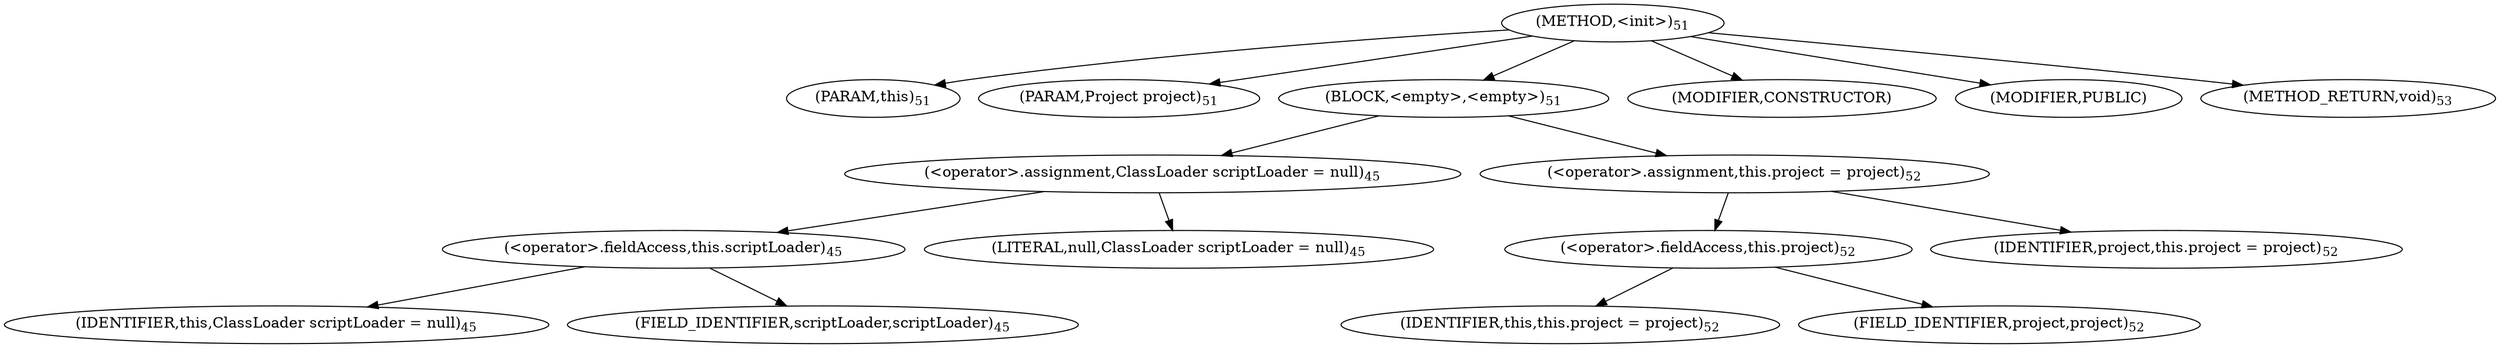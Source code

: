 digraph "&lt;init&gt;" {  
"64" [label = <(METHOD,&lt;init&gt;)<SUB>51</SUB>> ]
"4" [label = <(PARAM,this)<SUB>51</SUB>> ]
"65" [label = <(PARAM,Project project)<SUB>51</SUB>> ]
"66" [label = <(BLOCK,&lt;empty&gt;,&lt;empty&gt;)<SUB>51</SUB>> ]
"67" [label = <(&lt;operator&gt;.assignment,ClassLoader scriptLoader = null)<SUB>45</SUB>> ]
"68" [label = <(&lt;operator&gt;.fieldAccess,this.scriptLoader)<SUB>45</SUB>> ]
"69" [label = <(IDENTIFIER,this,ClassLoader scriptLoader = null)<SUB>45</SUB>> ]
"70" [label = <(FIELD_IDENTIFIER,scriptLoader,scriptLoader)<SUB>45</SUB>> ]
"71" [label = <(LITERAL,null,ClassLoader scriptLoader = null)<SUB>45</SUB>> ]
"72" [label = <(&lt;operator&gt;.assignment,this.project = project)<SUB>52</SUB>> ]
"73" [label = <(&lt;operator&gt;.fieldAccess,this.project)<SUB>52</SUB>> ]
"3" [label = <(IDENTIFIER,this,this.project = project)<SUB>52</SUB>> ]
"74" [label = <(FIELD_IDENTIFIER,project,project)<SUB>52</SUB>> ]
"75" [label = <(IDENTIFIER,project,this.project = project)<SUB>52</SUB>> ]
"76" [label = <(MODIFIER,CONSTRUCTOR)> ]
"77" [label = <(MODIFIER,PUBLIC)> ]
"78" [label = <(METHOD_RETURN,void)<SUB>53</SUB>> ]
  "64" -> "4" 
  "64" -> "65" 
  "64" -> "66" 
  "64" -> "76" 
  "64" -> "77" 
  "64" -> "78" 
  "66" -> "67" 
  "66" -> "72" 
  "67" -> "68" 
  "67" -> "71" 
  "68" -> "69" 
  "68" -> "70" 
  "72" -> "73" 
  "72" -> "75" 
  "73" -> "3" 
  "73" -> "74" 
}
